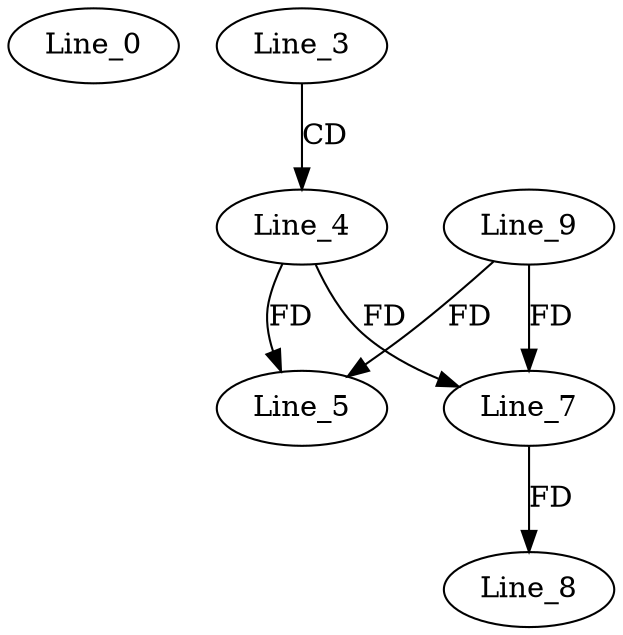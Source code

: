 digraph G {
  Line_0;
  Line_3;
  Line_4;
  Line_5;
  Line_7;
  Line_7;
  Line_8;
  Line_9;
  Line_3 -> Line_4 [ label="CD" ];
  Line_4 -> Line_5 [ label="FD" ];
  Line_4 -> Line_7 [ label="FD" ];
  Line_7 -> Line_8 [ label="FD" ];
  Line_9 -> Line_5 [ label="FD" ];
  Line_9 -> Line_7 [ label="FD" ];
}
